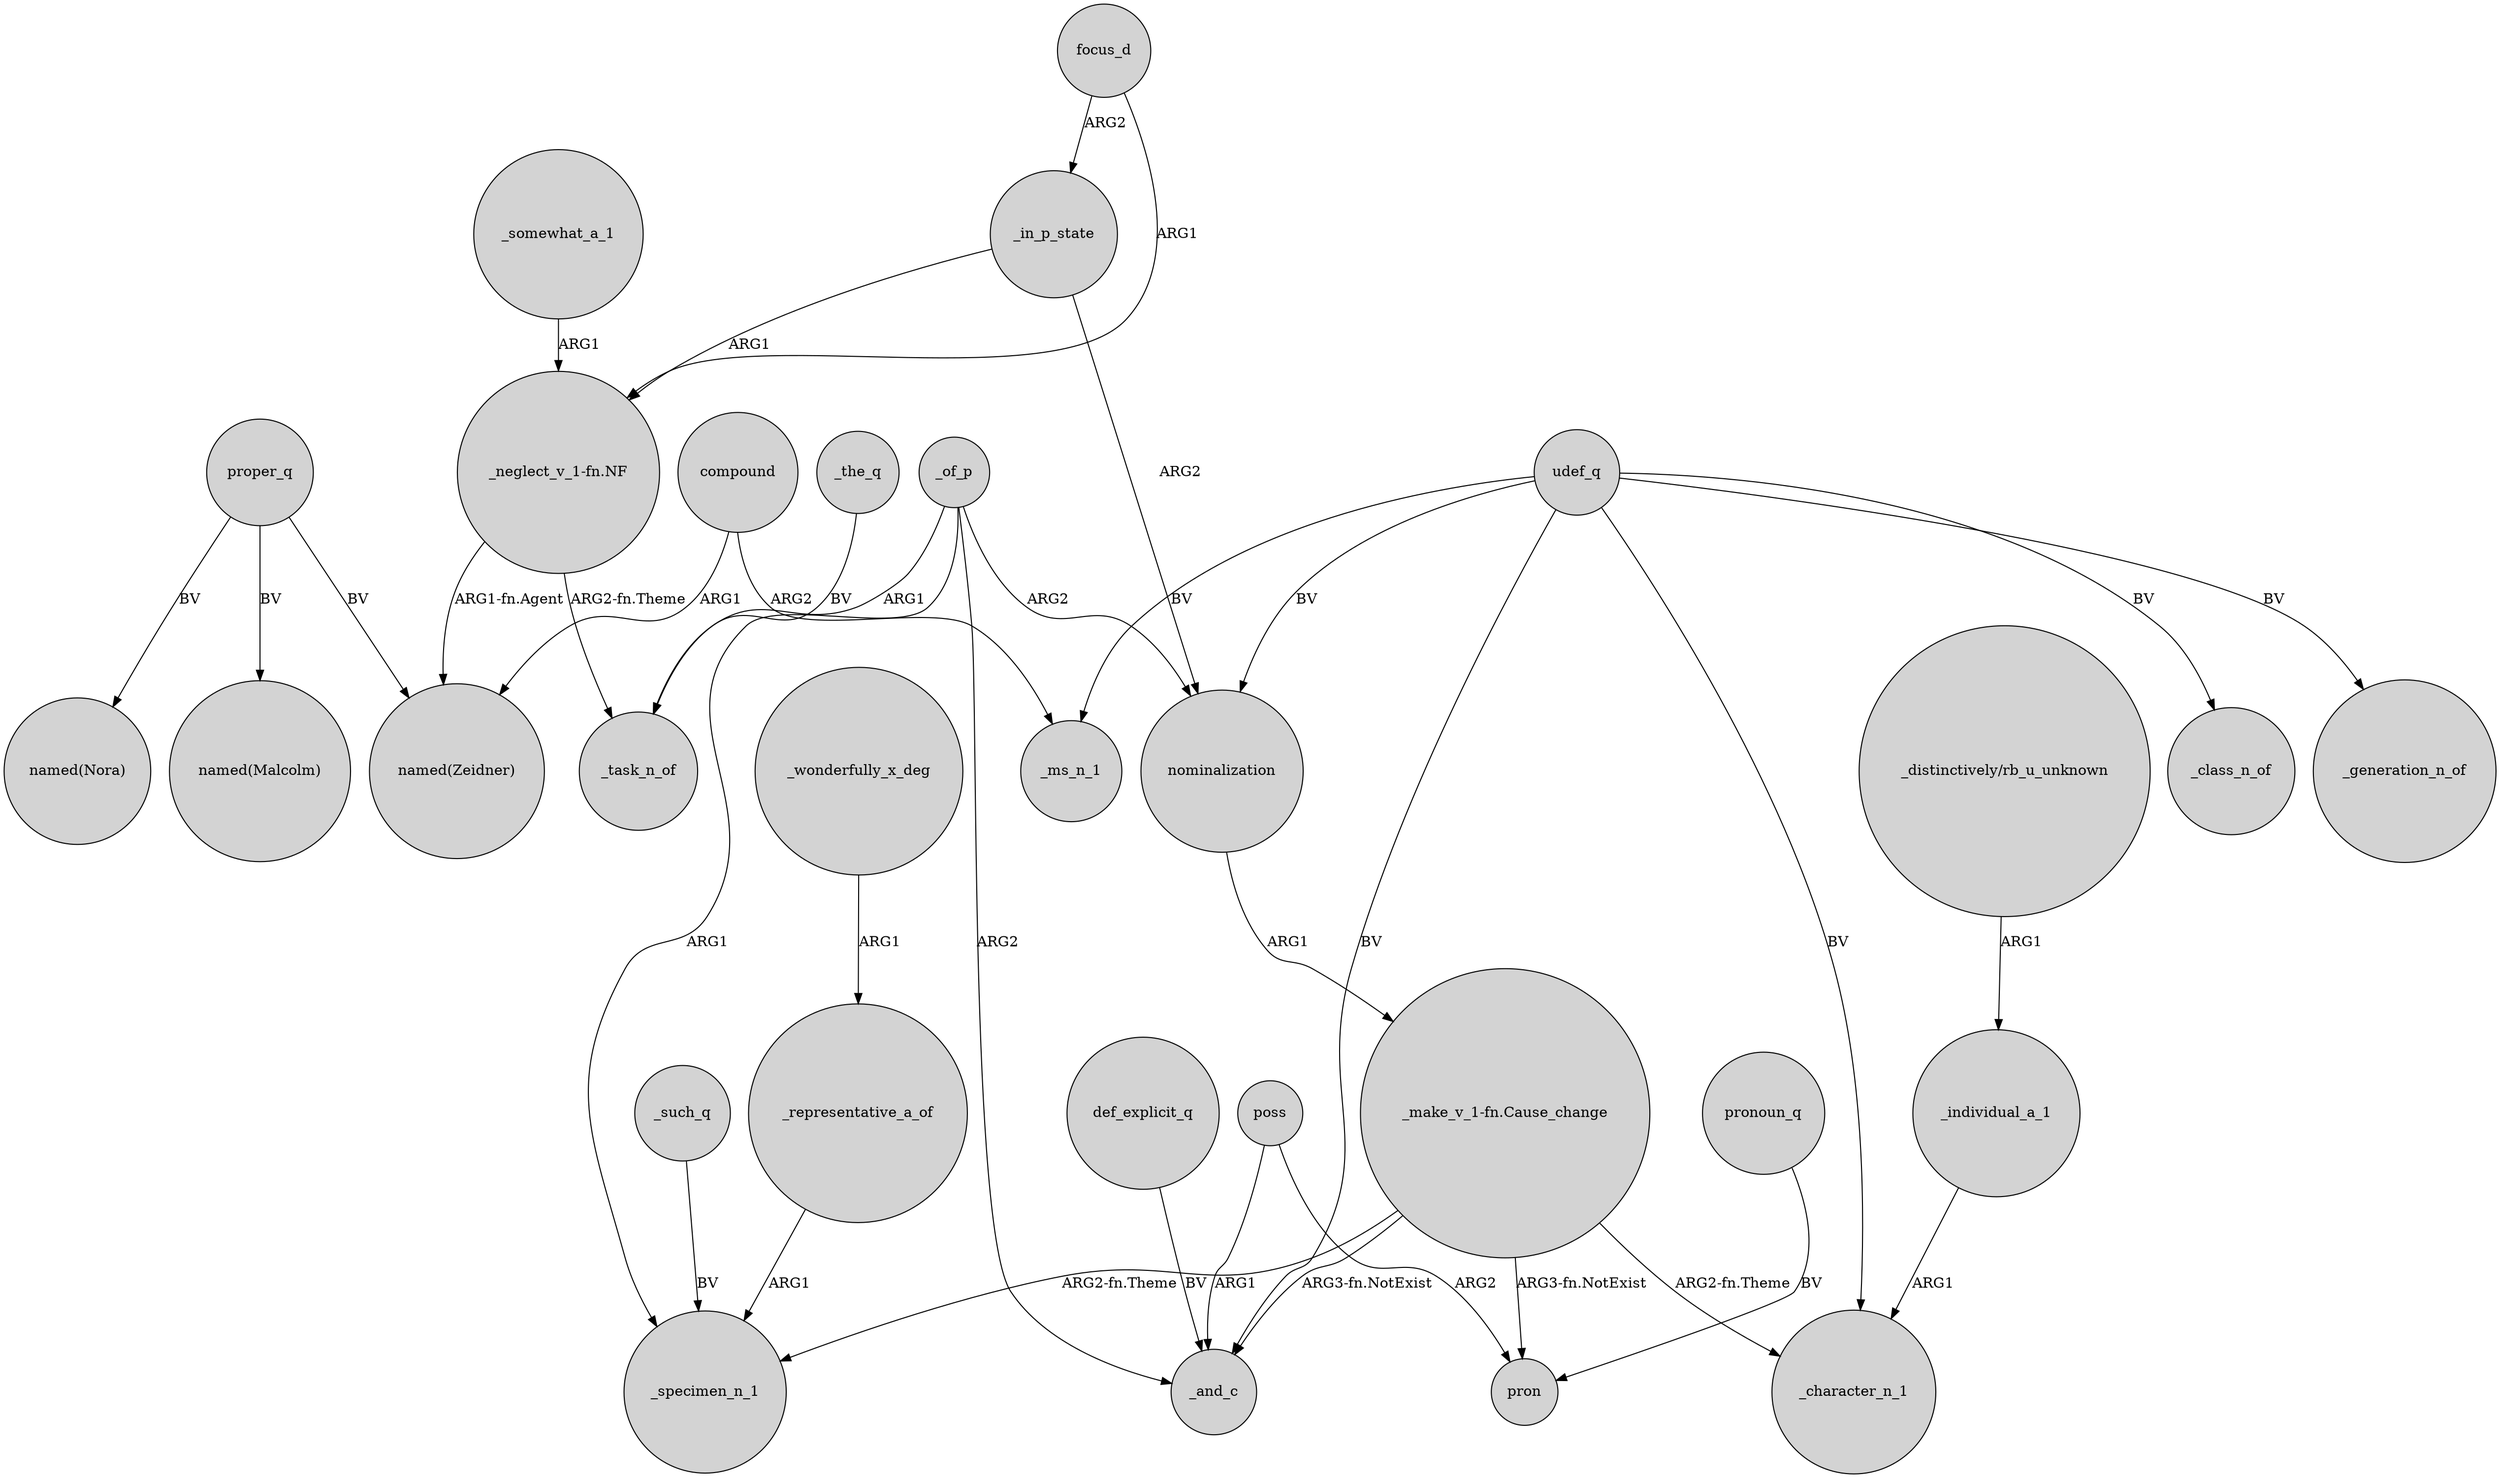 digraph {
	node [shape=circle style=filled]
	_of_p -> _task_n_of [label=ARG1]
	"_make_v_1-fn.Cause_change" -> _specimen_n_1 [label="ARG2-fn.Theme"]
	proper_q -> "named(Malcolm)" [label=BV]
	"_neglect_v_1-fn.NF" -> _task_n_of [label="ARG2-fn.Theme"]
	poss -> pron [label=ARG2]
	poss -> _and_c [label=ARG1]
	udef_q -> _class_n_of [label=BV]
	proper_q -> "named(Zeidner)" [label=BV]
	"_distinctively/rb_u_unknown" -> _individual_a_1 [label=ARG1]
	def_explicit_q -> _and_c [label=BV]
	focus_d -> _in_p_state [label=ARG2]
	_representative_a_of -> _specimen_n_1 [label=ARG1]
	_of_p -> _and_c [label=ARG2]
	_the_q -> _task_n_of [label=BV]
	udef_q -> _character_n_1 [label=BV]
	compound -> _ms_n_1 [label=ARG2]
	nominalization -> "_make_v_1-fn.Cause_change" [label=ARG1]
	_such_q -> _specimen_n_1 [label=BV]
	_wonderfully_x_deg -> _representative_a_of [label=ARG1]
	pronoun_q -> pron [label=BV]
	_in_p_state -> "_neglect_v_1-fn.NF" [label=ARG1]
	proper_q -> "named(Nora)" [label=BV]
	udef_q -> _ms_n_1 [label=BV]
	"_make_v_1-fn.Cause_change" -> pron [label="ARG3-fn.NotExist"]
	_somewhat_a_1 -> "_neglect_v_1-fn.NF" [label=ARG1]
	_of_p -> nominalization [label=ARG2]
	"_neglect_v_1-fn.NF" -> "named(Zeidner)" [label="ARG1-fn.Agent"]
	_of_p -> _specimen_n_1 [label=ARG1]
	focus_d -> "_neglect_v_1-fn.NF" [label=ARG1]
	_in_p_state -> nominalization [label=ARG2]
	"_make_v_1-fn.Cause_change" -> _character_n_1 [label="ARG2-fn.Theme"]
	udef_q -> nominalization [label=BV]
	udef_q -> _generation_n_of [label=BV]
	_individual_a_1 -> _character_n_1 [label=ARG1]
	"_make_v_1-fn.Cause_change" -> _and_c [label="ARG3-fn.NotExist"]
	compound -> "named(Zeidner)" [label=ARG1]
	udef_q -> _and_c [label=BV]
}
